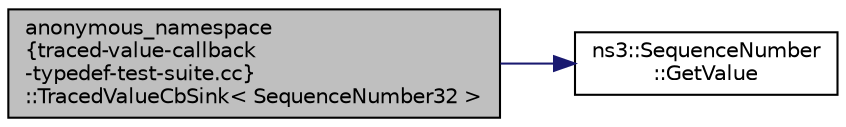 digraph "anonymous_namespace{traced-value-callback-typedef-test-suite.cc}::TracedValueCbSink&lt; SequenceNumber32 &gt;"
{
 // LATEX_PDF_SIZE
  edge [fontname="Helvetica",fontsize="10",labelfontname="Helvetica",labelfontsize="10"];
  node [fontname="Helvetica",fontsize="10",shape=record];
  rankdir="LR";
  Node1 [label="anonymous_namespace\l\{traced-value-callback\l-typedef-test-suite.cc\}\l::TracedValueCbSink\< SequenceNumber32 \>",height=0.2,width=0.4,color="black", fillcolor="grey75", style="filled", fontcolor="black",tooltip="TracedValueCbSink specialization for SequenceNumber32."];
  Node1 -> Node2 [color="midnightblue",fontsize="10",style="solid",fontname="Helvetica"];
  Node2 [label="ns3::SequenceNumber\l::GetValue",height=0.2,width=0.4,color="black", fillcolor="white", style="filled",URL="$classns3_1_1_sequence_number.html#ac16a0b2c43ad7e157edb610e858b309f",tooltip="Extracts the numeric value of the sequence number."];
}

